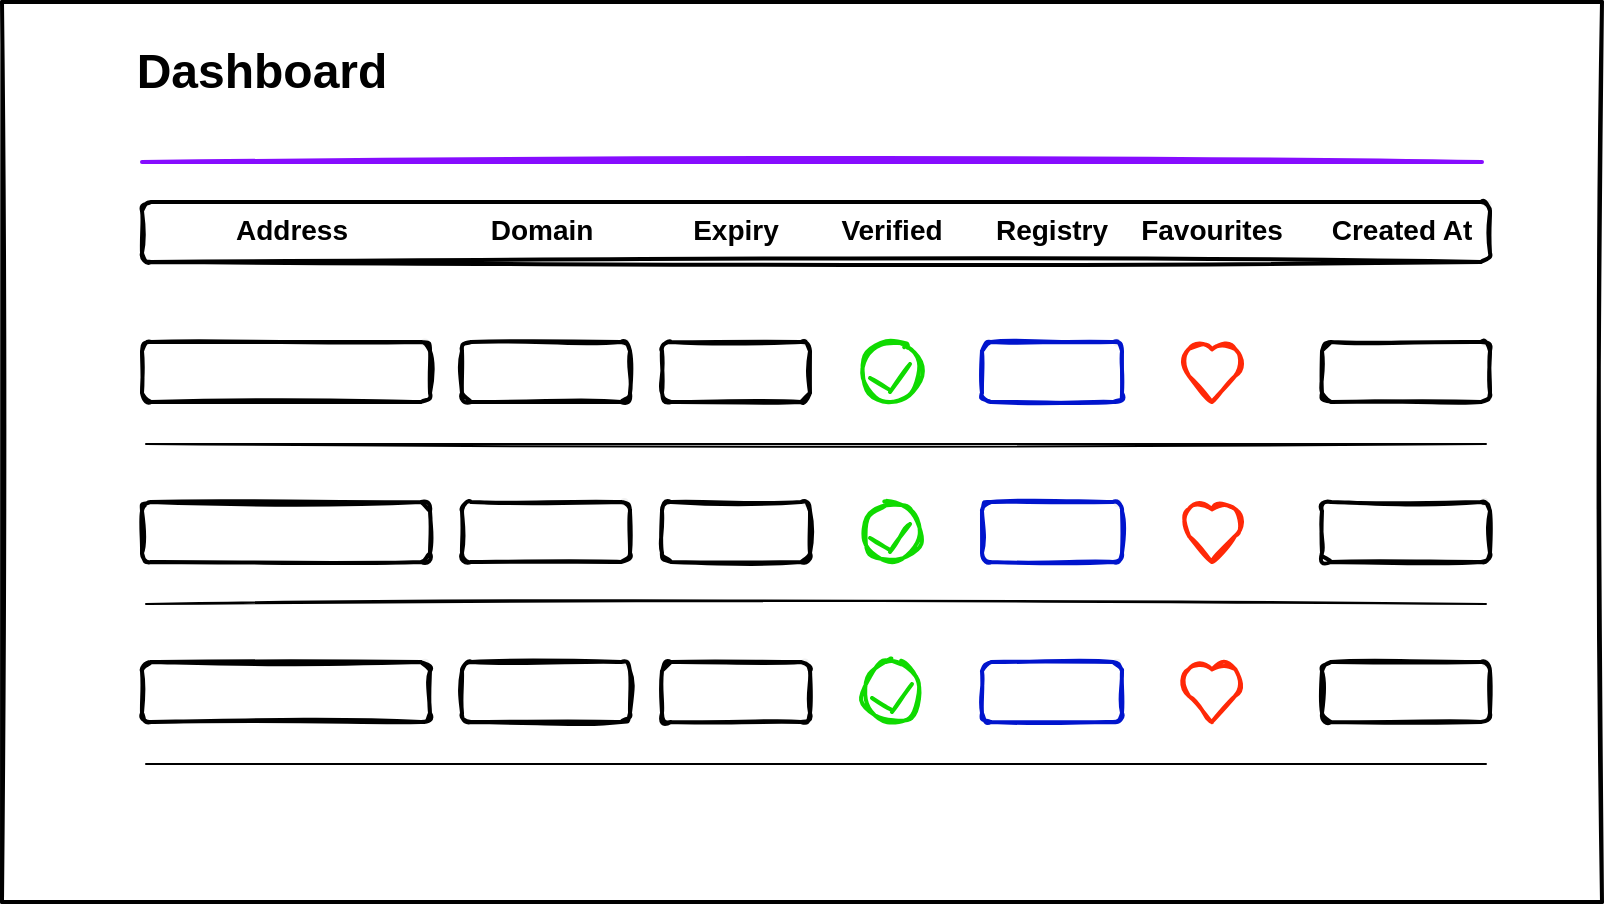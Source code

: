 <mxfile version="14.4.2" type="github">
  <diagram id="MCrErEPo9ilewAODCz-R" name="Page-1">
    <mxGraphModel dx="1849" dy="1638" grid="1" gridSize="10" guides="1" tooltips="1" connect="1" arrows="1" fold="1" page="1" pageScale="1" pageWidth="827" pageHeight="1169" math="0" shadow="0">
      <root>
        <mxCell id="0" />
        <mxCell id="1" parent="0" />
        <mxCell id="4mogOLO7gWN9tjYVBM8P-2" value="" style="endArrow=none;html=1;sketch=1;strokeWidth=2" parent="1" edge="1">
          <mxGeometry width="50" height="50" relative="1" as="geometry">
            <mxPoint as="sourcePoint" />
            <mxPoint x="800" as="targetPoint" />
          </mxGeometry>
        </mxCell>
        <mxCell id="4mogOLO7gWN9tjYVBM8P-3" value="" style="endArrow=none;html=1;sketch=1;strokeWidth=2" parent="1" edge="1">
          <mxGeometry width="50" height="50" relative="1" as="geometry">
            <mxPoint as="sourcePoint" />
            <mxPoint y="450" as="targetPoint" />
          </mxGeometry>
        </mxCell>
        <mxCell id="4mogOLO7gWN9tjYVBM8P-4" value="" style="endArrow=none;html=1;sketch=1;strokeWidth=2" parent="1" edge="1">
          <mxGeometry width="50" height="50" relative="1" as="geometry">
            <mxPoint y="450" as="sourcePoint" />
            <mxPoint x="800" y="450" as="targetPoint" />
          </mxGeometry>
        </mxCell>
        <mxCell id="4mogOLO7gWN9tjYVBM8P-5" value="" style="endArrow=none;html=1;sketch=1;strokeWidth=2" parent="1" edge="1">
          <mxGeometry width="50" height="50" relative="1" as="geometry">
            <mxPoint x="800" as="sourcePoint" />
            <mxPoint x="800" y="450" as="targetPoint" />
          </mxGeometry>
        </mxCell>
        <mxCell id="z-4D-xyZi6Ggd6ufVYCo-5" value="" style="rounded=1;whiteSpace=wrap;html=1;strokeWidth=2;fillWeight=4;hachureGap=0;hachureAngle=45;fillColor=#F2F2F2;sketch=1;rotation=-180;" parent="1" vertex="1">
          <mxGeometry x="230" y="170" width="84" height="30" as="geometry" />
        </mxCell>
        <mxCell id="GuQGx1tjLfm4qj2VWrpc-8" value="" style="endArrow=none;html=1;sketch=1;strokeWidth=2;strokeColor=#860DFF;" parent="1" edge="1">
          <mxGeometry width="50" height="50" relative="1" as="geometry">
            <mxPoint x="70" y="80" as="sourcePoint" />
            <mxPoint x="740" y="80" as="targetPoint" />
          </mxGeometry>
        </mxCell>
        <mxCell id="GuQGx1tjLfm4qj2VWrpc-13" value="" style="rounded=1;whiteSpace=wrap;html=1;fillWeight=4;hachureGap=0;hachureAngle=45;fillColor=#F2F2F2;sketch=1;rotation=-180;strokeWidth=2" parent="1" vertex="1">
          <mxGeometry x="70" y="100" width="674" height="30" as="geometry" />
        </mxCell>
        <mxCell id="GuQGx1tjLfm4qj2VWrpc-14" value="" style="rounded=1;whiteSpace=wrap;html=1;strokeWidth=2;fillWeight=4;hachureGap=0;hachureAngle=45;fillColor=#F2F2F2;sketch=1;rotation=-180;" parent="1" vertex="1">
          <mxGeometry x="330" y="170" width="74" height="30" as="geometry" />
        </mxCell>
        <mxCell id="GuQGx1tjLfm4qj2VWrpc-16" value="" style="rounded=1;whiteSpace=wrap;html=1;strokeWidth=2;fillWeight=4;hachureGap=0;hachureAngle=45;fillColor=#F2F2F2;sketch=1;rotation=-180;strokeColor=#0014CD" parent="1" vertex="1">
          <mxGeometry x="490" y="170" width="70" height="30" as="geometry" />
        </mxCell>
        <mxCell id="GuQGx1tjLfm4qj2VWrpc-18" value="" style="rounded=1;whiteSpace=wrap;html=1;strokeWidth=2;fillWeight=4;hachureGap=0;hachureAngle=45;fillColor=#F2F2F2;sketch=1;rotation=-180;" parent="1" vertex="1">
          <mxGeometry x="70" y="170" width="144" height="30" as="geometry" />
        </mxCell>
        <mxCell id="GuQGx1tjLfm4qj2VWrpc-20" value="" style="rounded=1;whiteSpace=wrap;html=1;strokeWidth=2;fillWeight=4;hachureGap=0;hachureAngle=45;fillColor=#F2F2F2;sketch=1;rotation=-180;" parent="1" vertex="1">
          <mxGeometry x="660" y="170" width="84" height="30" as="geometry" />
        </mxCell>
        <mxCell id="GuQGx1tjLfm4qj2VWrpc-22" value="" style="verticalLabelPosition=bottom;verticalAlign=top;html=1;shape=mxgraph.flowchart.on-page_reference;sketch=1;strokeWidth=2;strokeColor=#0FDA00" parent="1" vertex="1">
          <mxGeometry x="430" y="170" width="30" height="30" as="geometry" />
        </mxCell>
        <mxCell id="GuQGx1tjLfm4qj2VWrpc-23" value="" style="verticalLabelPosition=bottom;verticalAlign=top;html=1;shape=mxgraph.basic.heart;sketch=1;strokeWidth=2;strokeColor=#FF2807" parent="1" vertex="1">
          <mxGeometry x="590" y="170" width="30" height="30" as="geometry" />
        </mxCell>
        <mxCell id="GuQGx1tjLfm4qj2VWrpc-26" value="" style="endArrow=none;html=1;sketch=1;strokeWidth=1;" parent="1" edge="1">
          <mxGeometry width="50" height="50" relative="1" as="geometry">
            <mxPoint x="72" y="221" as="sourcePoint" />
            <mxPoint x="742" y="221" as="targetPoint" />
          </mxGeometry>
        </mxCell>
        <mxCell id="GuQGx1tjLfm4qj2VWrpc-27" value="" style="rounded=1;whiteSpace=wrap;html=1;strokeWidth=2;fillWeight=4;hachureGap=0;hachureAngle=45;fillColor=#F2F2F2;sketch=1;rotation=-180;" parent="1" vertex="1">
          <mxGeometry x="230" y="250" width="84" height="30" as="geometry" />
        </mxCell>
        <mxCell id="GuQGx1tjLfm4qj2VWrpc-28" value="" style="rounded=1;whiteSpace=wrap;html=1;strokeWidth=2;fillWeight=4;hachureGap=0;hachureAngle=45;fillColor=#F2F2F2;sketch=1;rotation=-180;" parent="1" vertex="1">
          <mxGeometry x="330" y="250" width="74" height="30" as="geometry" />
        </mxCell>
        <mxCell id="GuQGx1tjLfm4qj2VWrpc-30" value="" style="rounded=1;whiteSpace=wrap;html=1;strokeWidth=2;fillWeight=4;hachureGap=0;hachureAngle=45;fillColor=#F2F2F2;sketch=1;rotation=-180;" parent="1" vertex="1">
          <mxGeometry x="70" y="250" width="144" height="30" as="geometry" />
        </mxCell>
        <mxCell id="GuQGx1tjLfm4qj2VWrpc-31" value="" style="rounded=1;whiteSpace=wrap;html=1;strokeWidth=2;fillWeight=4;hachureGap=0;hachureAngle=45;fillColor=#F2F2F2;sketch=1;rotation=-180;" parent="1" vertex="1">
          <mxGeometry x="660" y="250" width="84" height="30" as="geometry" />
        </mxCell>
        <mxCell id="GuQGx1tjLfm4qj2VWrpc-32" value="" style="verticalLabelPosition=bottom;verticalAlign=top;html=1;shape=mxgraph.flowchart.on-page_reference;sketch=1;strokeWidth=2;strokeColor=#0FDA00" parent="1" vertex="1">
          <mxGeometry x="430" y="250" width="30" height="30" as="geometry" />
        </mxCell>
        <mxCell id="GuQGx1tjLfm4qj2VWrpc-33" value="" style="verticalLabelPosition=bottom;verticalAlign=top;html=1;shape=mxgraph.basic.heart;sketch=1;strokeWidth=2;strokeColor=#FF2807" parent="1" vertex="1">
          <mxGeometry x="590" y="250" width="30" height="30" as="geometry" />
        </mxCell>
        <mxCell id="GuQGx1tjLfm4qj2VWrpc-34" value="" style="endArrow=none;html=1;sketch=1;strokeWidth=1;" parent="1" edge="1">
          <mxGeometry width="50" height="50" relative="1" as="geometry">
            <mxPoint x="72" y="301" as="sourcePoint" />
            <mxPoint x="742" y="301" as="targetPoint" />
          </mxGeometry>
        </mxCell>
        <mxCell id="GuQGx1tjLfm4qj2VWrpc-35" value="" style="rounded=1;whiteSpace=wrap;html=1;strokeWidth=2;fillWeight=4;hachureGap=0;hachureAngle=45;fillColor=#F2F2F2;sketch=1;rotation=-180;" parent="1" vertex="1">
          <mxGeometry x="230" y="330" width="84" height="30" as="geometry" />
        </mxCell>
        <mxCell id="GuQGx1tjLfm4qj2VWrpc-36" value="" style="rounded=1;whiteSpace=wrap;html=1;strokeWidth=2;fillWeight=4;hachureGap=0;hachureAngle=45;fillColor=#F2F2F2;sketch=1;rotation=-180;" parent="1" vertex="1">
          <mxGeometry x="330" y="330" width="74" height="30" as="geometry" />
        </mxCell>
        <mxCell id="GuQGx1tjLfm4qj2VWrpc-38" value="" style="rounded=1;whiteSpace=wrap;html=1;strokeWidth=2;fillWeight=4;hachureGap=0;hachureAngle=45;fillColor=#F2F2F2;sketch=1;rotation=-180;" parent="1" vertex="1">
          <mxGeometry x="70" y="330" width="144" height="30" as="geometry" />
        </mxCell>
        <mxCell id="GuQGx1tjLfm4qj2VWrpc-39" value="" style="rounded=1;whiteSpace=wrap;html=1;strokeWidth=2;fillWeight=4;hachureGap=0;hachureAngle=45;fillColor=#F2F2F2;sketch=1;rotation=-180;" parent="1" vertex="1">
          <mxGeometry x="660" y="330" width="84" height="30" as="geometry" />
        </mxCell>
        <mxCell id="GuQGx1tjLfm4qj2VWrpc-40" value="" style="verticalLabelPosition=bottom;verticalAlign=top;html=1;shape=mxgraph.flowchart.on-page_reference;sketch=1;strokeWidth=2;strokeColor=#0FDA00" parent="1" vertex="1">
          <mxGeometry x="430" y="330" width="30" height="30" as="geometry" />
        </mxCell>
        <mxCell id="GuQGx1tjLfm4qj2VWrpc-41" value="" style="verticalLabelPosition=bottom;verticalAlign=top;html=1;shape=mxgraph.basic.heart;sketch=1;strokeWidth=2;strokeColor=#FF2807" parent="1" vertex="1">
          <mxGeometry x="590" y="330" width="30" height="30" as="geometry" />
        </mxCell>
        <mxCell id="GuQGx1tjLfm4qj2VWrpc-42" value="" style="endArrow=none;html=1;sketch=1;strokeWidth=1;" parent="1" edge="1">
          <mxGeometry width="50" height="50" relative="1" as="geometry">
            <mxPoint x="72" y="381" as="sourcePoint" />
            <mxPoint x="742" y="381" as="targetPoint" />
          </mxGeometry>
        </mxCell>
        <mxCell id="tBi2N07oMwOx1Hhrt2WQ-1" value="&lt;font style=&quot;font-size: 24px&quot;&gt;&lt;b&gt;Dashboard&lt;/b&gt;&lt;/font&gt;" style="text;html=1;strokeColor=none;fillColor=none;align=center;verticalAlign=middle;whiteSpace=wrap;rounded=0;" parent="1" vertex="1">
          <mxGeometry x="70" y="20" width="120" height="30" as="geometry" />
        </mxCell>
        <mxCell id="tBi2N07oMwOx1Hhrt2WQ-4" value="&lt;font style=&quot;font-size: 14px&quot;&gt;&lt;b&gt;Address&lt;/b&gt;&lt;/font&gt;" style="text;html=1;strokeColor=none;fillColor=none;align=center;verticalAlign=middle;whiteSpace=wrap;rounded=0;" parent="1" vertex="1">
          <mxGeometry x="120" y="104" width="50" height="20" as="geometry" />
        </mxCell>
        <mxCell id="tBi2N07oMwOx1Hhrt2WQ-5" value="&lt;font style=&quot;font-size: 14px&quot;&gt;&lt;b&gt;Domain&lt;/b&gt;&lt;/font&gt;" style="text;html=1;strokeColor=none;fillColor=none;align=center;verticalAlign=middle;whiteSpace=wrap;rounded=0;" parent="1" vertex="1">
          <mxGeometry x="230" y="104" width="80" height="20" as="geometry" />
        </mxCell>
        <mxCell id="tBi2N07oMwOx1Hhrt2WQ-6" value="&lt;font style=&quot;font-size: 14px&quot;&gt;&lt;b&gt;Expiry&lt;/b&gt;&lt;/font&gt;" style="text;html=1;strokeColor=none;fillColor=none;align=center;verticalAlign=middle;whiteSpace=wrap;rounded=0;" parent="1" vertex="1">
          <mxGeometry x="342" y="104" width="50" height="20" as="geometry" />
        </mxCell>
        <mxCell id="tBi2N07oMwOx1Hhrt2WQ-7" value="&lt;font style=&quot;font-size: 14px&quot;&gt;&lt;b&gt;Verified&lt;/b&gt;&lt;/font&gt;" style="text;html=1;strokeColor=none;fillColor=none;align=center;verticalAlign=middle;whiteSpace=wrap;rounded=0;" parent="1" vertex="1">
          <mxGeometry x="420" y="104" width="50" height="20" as="geometry" />
        </mxCell>
        <mxCell id="tBi2N07oMwOx1Hhrt2WQ-8" value="&lt;font style=&quot;font-size: 14px&quot;&gt;&lt;b&gt;Registry&lt;/b&gt;&lt;/font&gt;" style="text;html=1;strokeColor=none;fillColor=none;align=center;verticalAlign=middle;whiteSpace=wrap;rounded=0;" parent="1" vertex="1">
          <mxGeometry x="500" y="104" width="50" height="20" as="geometry" />
        </mxCell>
        <mxCell id="tBi2N07oMwOx1Hhrt2WQ-9" value="&lt;font style=&quot;font-size: 14px&quot;&gt;&lt;b&gt;Favourites&lt;/b&gt;&lt;/font&gt;" style="text;html=1;strokeColor=none;fillColor=none;align=center;verticalAlign=middle;whiteSpace=wrap;rounded=0;" parent="1" vertex="1">
          <mxGeometry x="580" y="104" width="50" height="20" as="geometry" />
        </mxCell>
        <mxCell id="tBi2N07oMwOx1Hhrt2WQ-11" value="&lt;font style=&quot;font-size: 14px&quot;&gt;&lt;b&gt;Created At&lt;/b&gt;&lt;/font&gt;" style="text;html=1;strokeColor=none;fillColor=none;align=center;verticalAlign=middle;whiteSpace=wrap;rounded=0;" parent="1" vertex="1">
          <mxGeometry x="660" y="104" width="80" height="20" as="geometry" />
        </mxCell>
        <mxCell id="tBi2N07oMwOx1Hhrt2WQ-13" value="" style="rounded=1;whiteSpace=wrap;html=1;strokeWidth=2;fillWeight=4;hachureGap=0;hachureAngle=45;fillColor=#F2F2F2;sketch=1;rotation=-180;strokeColor=#0014CD" parent="1" vertex="1">
          <mxGeometry x="490" y="250" width="70" height="30" as="geometry" />
        </mxCell>
        <mxCell id="tBi2N07oMwOx1Hhrt2WQ-14" value="" style="rounded=1;whiteSpace=wrap;html=1;strokeWidth=2;fillWeight=4;hachureGap=0;hachureAngle=45;fillColor=#F2F2F2;sketch=1;rotation=-180;strokeColor=#0014CD" parent="1" vertex="1">
          <mxGeometry x="490" y="330" width="70" height="30" as="geometry" />
        </mxCell>
        <mxCell id="QcFaOh2rwevz414706ZS-4" value="" style="endArrow=none;html=1;sketch=1;strokeWidth=2;strokeColor=#0FDA00" edge="1" parent="1">
          <mxGeometry width="50" height="50" relative="1" as="geometry">
            <mxPoint x="444" y="194" as="sourcePoint" />
            <mxPoint x="434" y="188.0" as="targetPoint" />
            <Array as="points" />
          </mxGeometry>
        </mxCell>
        <mxCell id="QcFaOh2rwevz414706ZS-5" value="" style="endArrow=none;html=1;sketch=1;strokeWidth=2;strokeColor=#0FDA00" edge="1" parent="1">
          <mxGeometry width="50" height="50" relative="1" as="geometry">
            <mxPoint x="454" y="181" as="sourcePoint" />
            <mxPoint x="444" y="195.0" as="targetPoint" />
            <Array as="points" />
          </mxGeometry>
        </mxCell>
        <mxCell id="QcFaOh2rwevz414706ZS-6" value="" style="endArrow=none;html=1;sketch=1;strokeWidth=2;strokeColor=#0FDA00" edge="1" parent="1">
          <mxGeometry width="50" height="50" relative="1" as="geometry">
            <mxPoint x="444" y="274" as="sourcePoint" />
            <mxPoint x="434" y="268.0" as="targetPoint" />
            <Array as="points" />
          </mxGeometry>
        </mxCell>
        <mxCell id="QcFaOh2rwevz414706ZS-7" value="" style="endArrow=none;html=1;sketch=1;strokeWidth=2;strokeColor=#0FDA00" edge="1" parent="1">
          <mxGeometry width="50" height="50" relative="1" as="geometry">
            <mxPoint x="454" y="261" as="sourcePoint" />
            <mxPoint x="444" y="275.0" as="targetPoint" />
            <Array as="points" />
          </mxGeometry>
        </mxCell>
        <mxCell id="QcFaOh2rwevz414706ZS-8" value="" style="endArrow=none;html=1;sketch=1;strokeWidth=2;strokeColor=#0FDA00" edge="1" parent="1">
          <mxGeometry width="50" height="50" relative="1" as="geometry">
            <mxPoint x="445" y="354" as="sourcePoint" />
            <mxPoint x="435" y="348.0" as="targetPoint" />
            <Array as="points" />
          </mxGeometry>
        </mxCell>
        <mxCell id="QcFaOh2rwevz414706ZS-9" value="" style="endArrow=none;html=1;sketch=1;strokeWidth=2;strokeColor=#0FDA00" edge="1" parent="1">
          <mxGeometry width="50" height="50" relative="1" as="geometry">
            <mxPoint x="455" y="341" as="sourcePoint" />
            <mxPoint x="445" y="355.0" as="targetPoint" />
            <Array as="points" />
          </mxGeometry>
        </mxCell>
      </root>
    </mxGraphModel>
  </diagram>
</mxfile>
